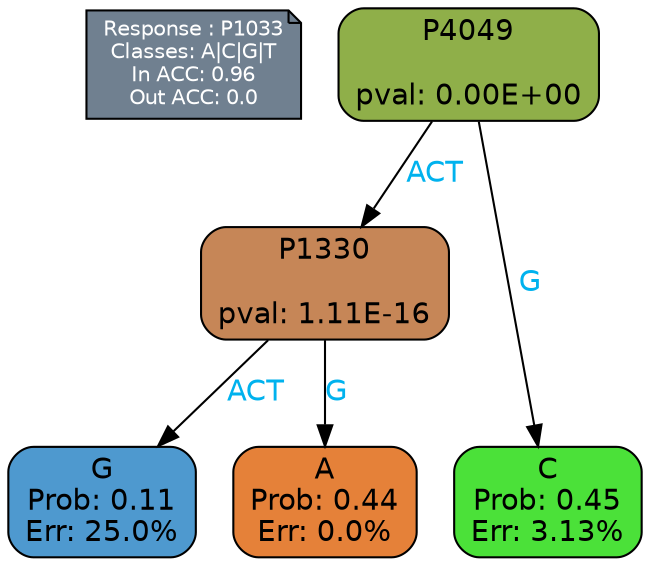 digraph Tree {
node [shape=box, style="filled, rounded", color="black", fontname=helvetica] ;
graph [ranksep=equally, splines=polylines, bgcolor=transparent, dpi=600] ;
edge [fontname=helvetica] ;
LEGEND [label="Response : P1033
Classes: A|C|G|T
In ACC: 0.96
Out ACC: 0.0
",shape=note,align=left,style=filled,fillcolor="slategray",fontcolor="white",fontsize=10];1 [label="P4049

pval: 0.00E+00", fillcolor="#8faf49"] ;
2 [label="P1330

pval: 1.11E-16", fillcolor="#c68657"] ;
3 [label="G
Prob: 0.11
Err: 25.0%", fillcolor="#4e99cf"] ;
4 [label="A
Prob: 0.44
Err: 0.0%", fillcolor="#e58139"] ;
5 [label="C
Prob: 0.45
Err: 3.13%", fillcolor="#4be139"] ;
1 -> 2 [label="ACT",fontcolor=deepskyblue2] ;
1 -> 5 [label="G",fontcolor=deepskyblue2] ;
2 -> 3 [label="ACT",fontcolor=deepskyblue2] ;
2 -> 4 [label="G",fontcolor=deepskyblue2] ;
{rank = same; 3;4;5;}{rank = same; LEGEND;1;}}